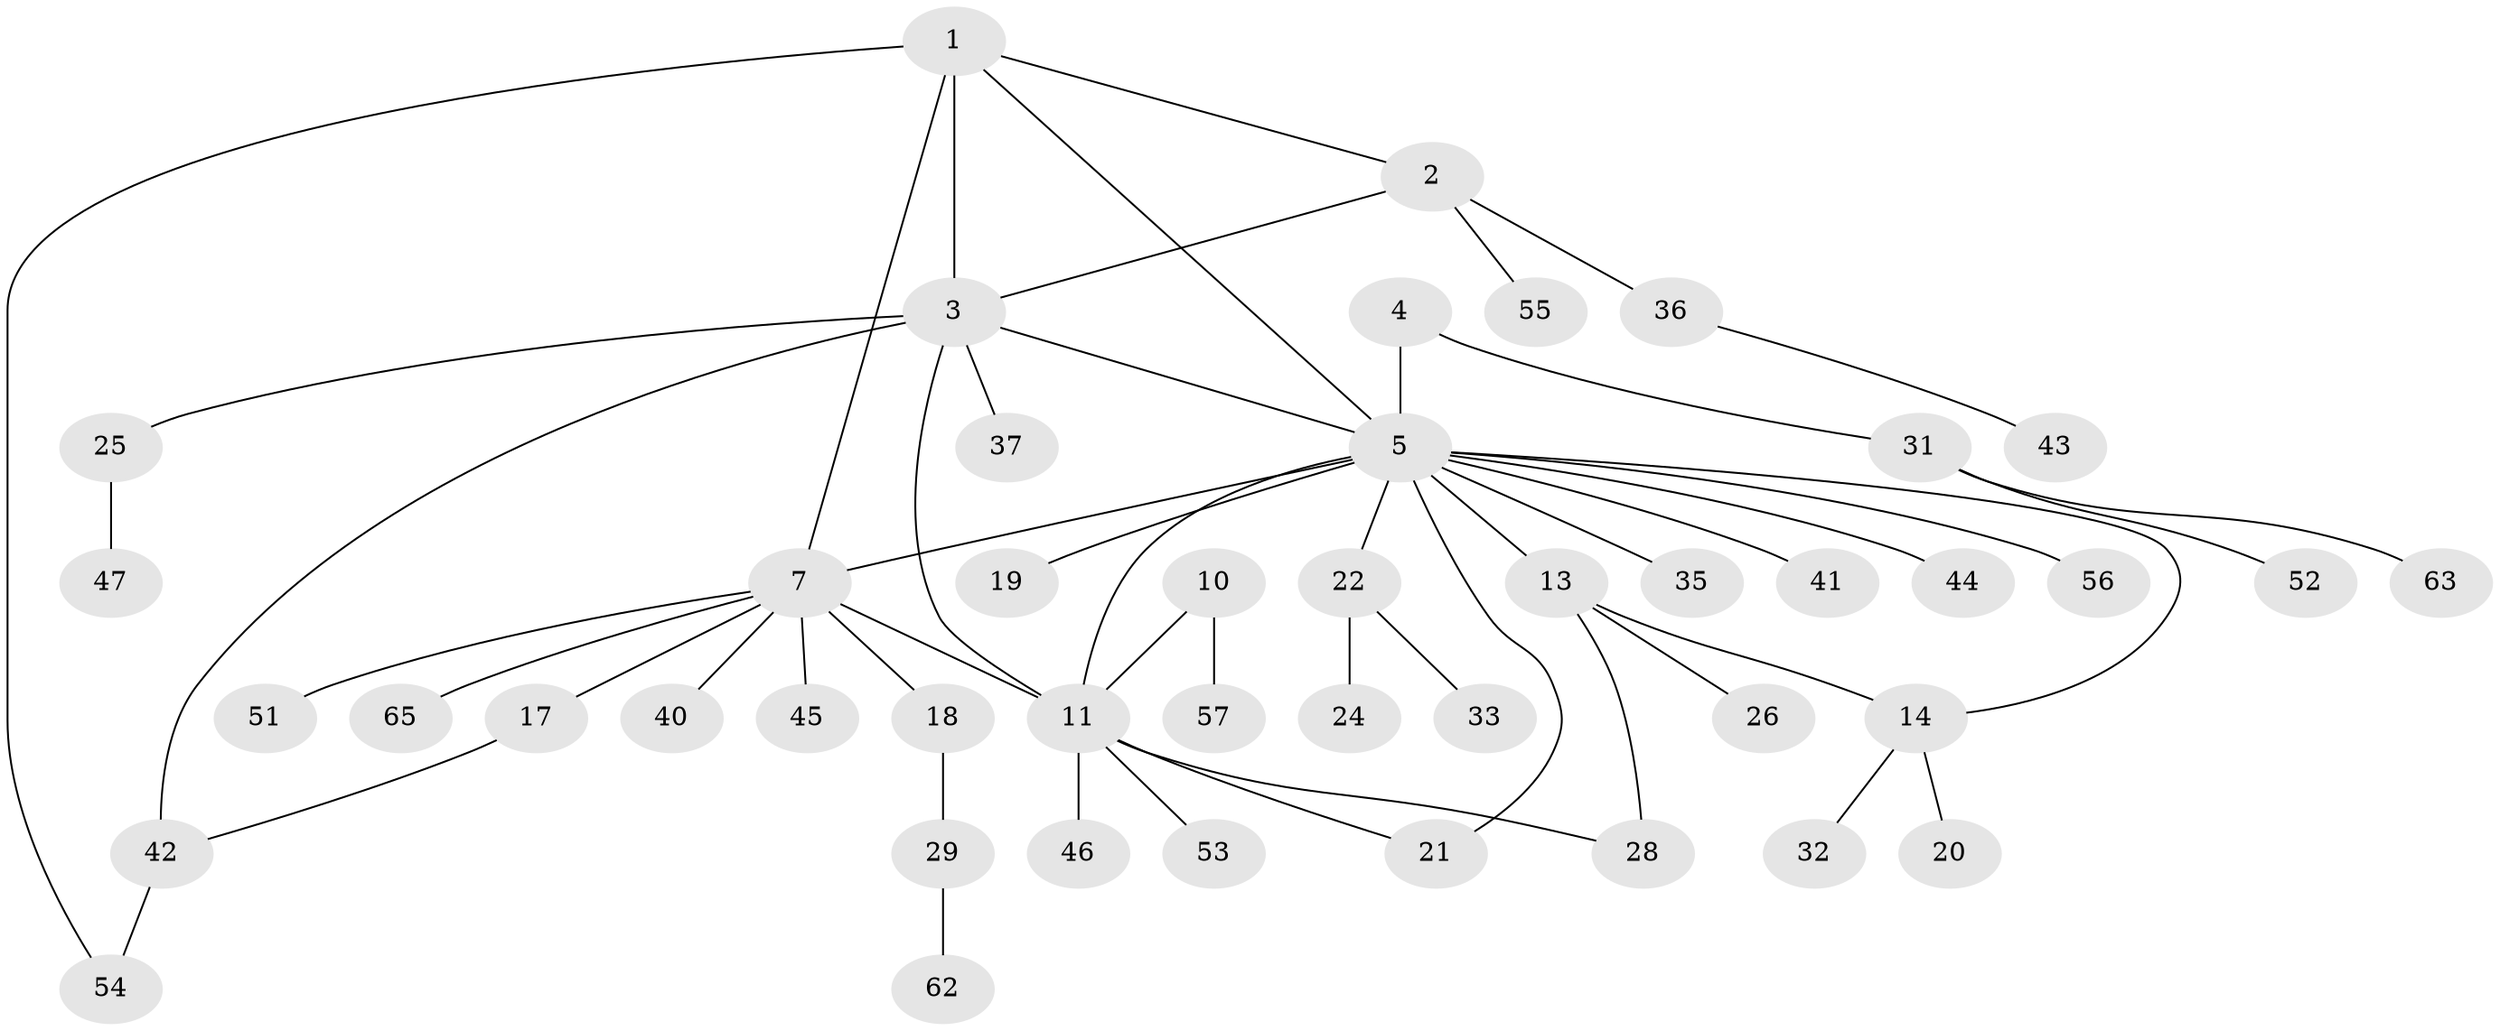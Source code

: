 // original degree distribution, {5: 0.06153846153846154, 7: 0.03076923076923077, 3: 0.1076923076923077, 6: 0.03076923076923077, 8: 0.015384615384615385, 4: 0.03076923076923077, 9: 0.015384615384615385, 10: 0.015384615384615385, 2: 0.16923076923076924, 1: 0.5230769230769231}
// Generated by graph-tools (version 1.1) at 2025/19/03/04/25 18:19:43]
// undirected, 45 vertices, 54 edges
graph export_dot {
graph [start="1"]
  node [color=gray90,style=filled];
  1;
  2 [super="+23+30"];
  3;
  4;
  5 [super="+6+8"];
  7 [super="+9"];
  10;
  11 [super="+12+38"];
  13 [super="+39"];
  14 [super="+34"];
  17;
  18;
  19;
  20;
  21;
  22;
  24;
  25;
  26;
  28;
  29;
  31;
  32;
  33;
  35;
  36;
  37;
  40;
  41;
  42;
  43;
  44;
  45;
  46;
  47;
  51;
  52;
  53;
  54;
  55;
  56;
  57;
  62;
  63;
  65;
  1 -- 2;
  1 -- 3;
  1 -- 5;
  1 -- 7;
  1 -- 54;
  2 -- 3;
  2 -- 55;
  2 -- 36;
  3 -- 11;
  3 -- 25;
  3 -- 37;
  3 -- 42;
  3 -- 5;
  4 -- 5 [weight=2];
  4 -- 31;
  5 -- 22;
  5 -- 41;
  5 -- 44;
  5 -- 13 [weight=2];
  5 -- 11 [weight=2];
  5 -- 35;
  5 -- 7 [weight=2];
  5 -- 14;
  5 -- 19;
  5 -- 21;
  5 -- 56;
  7 -- 18;
  7 -- 45;
  7 -- 51;
  7 -- 65;
  7 -- 17;
  7 -- 40;
  7 -- 11;
  10 -- 11 [weight=2];
  10 -- 57;
  11 -- 46;
  11 -- 53;
  11 -- 21;
  11 -- 28;
  13 -- 14;
  13 -- 26;
  13 -- 28;
  14 -- 20;
  14 -- 32;
  17 -- 42;
  18 -- 29;
  22 -- 24;
  22 -- 33;
  25 -- 47;
  29 -- 62;
  31 -- 52;
  31 -- 63;
  36 -- 43;
  42 -- 54;
}
